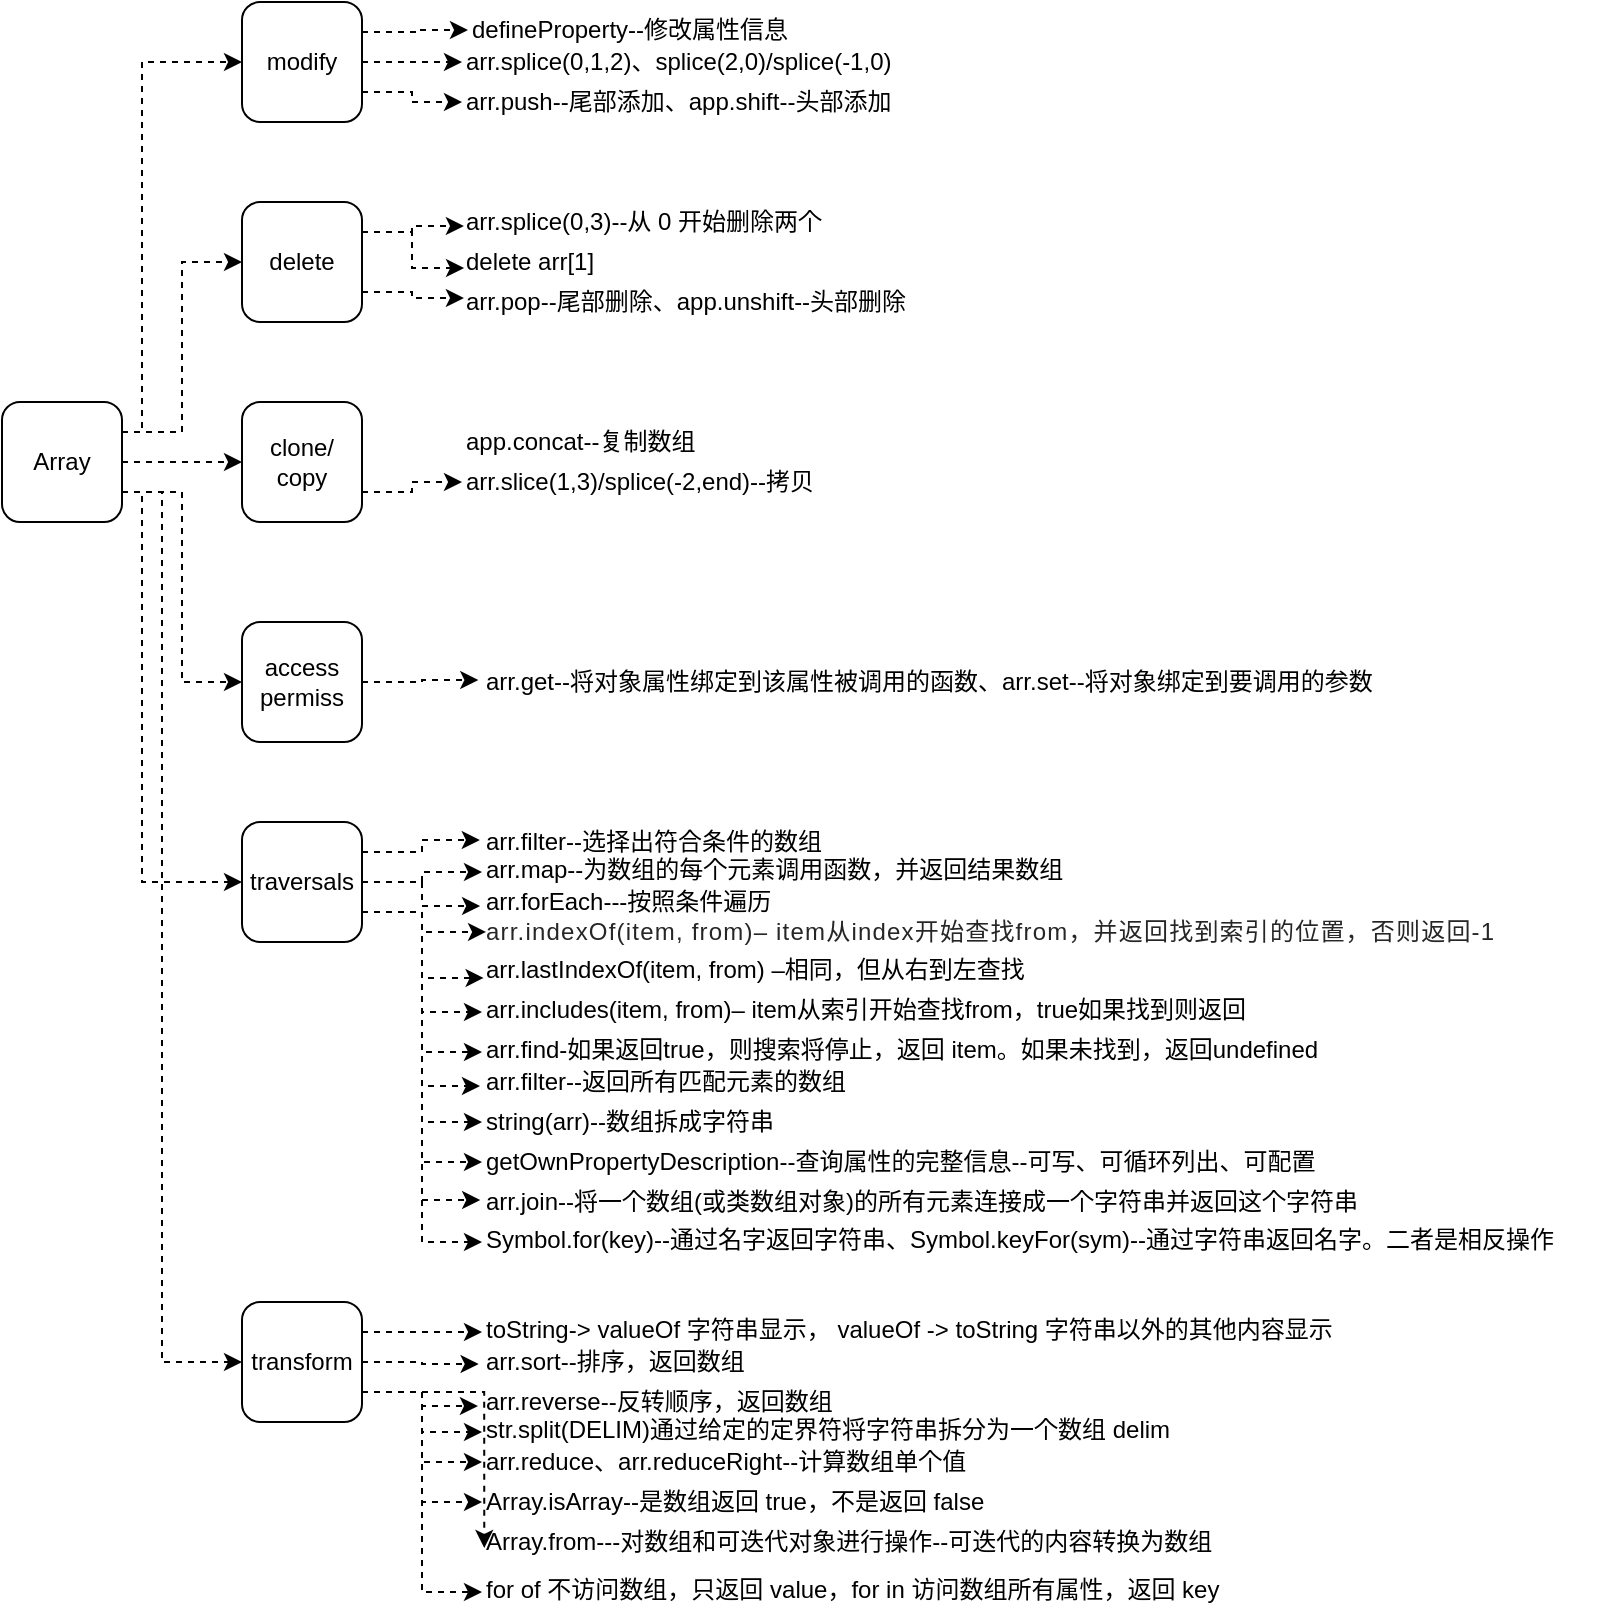 <mxfile version="12.1.9" type="github" pages="4">
  <diagram id="3zsWWzIFYtMCB39Upx3M" name="Array">
    <mxGraphModel dx="953" dy="524" grid="1" gridSize="10" guides="1" tooltips="1" connect="1" arrows="1" fold="1" page="1" pageScale="1" pageWidth="827" pageHeight="1169" math="0" shadow="0">
      <root>
        <mxCell id="0"/>
        <mxCell id="1" parent="0"/>
        <mxCell id="kyZIP-bJGwQKnWlVnqis-3" style="edgeStyle=orthogonalEdgeStyle;rounded=0;orthogonalLoop=1;jettySize=auto;html=1;exitX=1;exitY=0.25;exitDx=0;exitDy=0;entryX=0;entryY=0.5;entryDx=0;entryDy=0;dashed=1;" parent="1" source="hTQzxeohMcgxq5HyWSMG-1" target="hTQzxeohMcgxq5HyWSMG-2" edge="1">
          <mxGeometry relative="1" as="geometry">
            <Array as="points">
              <mxPoint x="150" y="235"/>
              <mxPoint x="150" y="50"/>
            </Array>
          </mxGeometry>
        </mxCell>
        <mxCell id="kyZIP-bJGwQKnWlVnqis-4" style="edgeStyle=orthogonalEdgeStyle;rounded=0;orthogonalLoop=1;jettySize=auto;html=1;exitX=1;exitY=0.25;exitDx=0;exitDy=0;entryX=0;entryY=0.5;entryDx=0;entryDy=0;dashed=1;" parent="1" source="hTQzxeohMcgxq5HyWSMG-1" target="hTQzxeohMcgxq5HyWSMG-4" edge="1">
          <mxGeometry relative="1" as="geometry"/>
        </mxCell>
        <mxCell id="kyZIP-bJGwQKnWlVnqis-5" style="edgeStyle=orthogonalEdgeStyle;rounded=0;orthogonalLoop=1;jettySize=auto;html=1;exitX=1;exitY=0.5;exitDx=0;exitDy=0;entryX=0;entryY=0.5;entryDx=0;entryDy=0;dashed=1;" parent="1" source="hTQzxeohMcgxq5HyWSMG-1" target="hTQzxeohMcgxq5HyWSMG-3" edge="1">
          <mxGeometry relative="1" as="geometry"/>
        </mxCell>
        <mxCell id="kyZIP-bJGwQKnWlVnqis-6" style="edgeStyle=orthogonalEdgeStyle;rounded=0;orthogonalLoop=1;jettySize=auto;html=1;exitX=1;exitY=0.75;exitDx=0;exitDy=0;entryX=0;entryY=0.5;entryDx=0;entryDy=0;dashed=1;" parent="1" source="hTQzxeohMcgxq5HyWSMG-1" target="kyZIP-bJGwQKnWlVnqis-1" edge="1">
          <mxGeometry relative="1" as="geometry"/>
        </mxCell>
        <mxCell id="IlRY-WLdl9bS0oWDxXhX-8" style="edgeStyle=orthogonalEdgeStyle;rounded=0;orthogonalLoop=1;jettySize=auto;html=1;exitX=1;exitY=0.75;exitDx=0;exitDy=0;entryX=0;entryY=0.5;entryDx=0;entryDy=0;dashed=1;" parent="1" source="hTQzxeohMcgxq5HyWSMG-1" target="IlRY-WLdl9bS0oWDxXhX-5" edge="1">
          <mxGeometry relative="1" as="geometry">
            <Array as="points">
              <mxPoint x="150" y="265"/>
              <mxPoint x="150" y="460"/>
            </Array>
          </mxGeometry>
        </mxCell>
        <mxCell id="Uk0Fr8hHIJnlOthwViEP-1" style="edgeStyle=orthogonalEdgeStyle;rounded=0;orthogonalLoop=1;jettySize=auto;html=1;exitX=1;exitY=0.75;exitDx=0;exitDy=0;entryX=0;entryY=0.5;entryDx=0;entryDy=0;dashed=1;" parent="1" source="hTQzxeohMcgxq5HyWSMG-1" target="IlRY-WLdl9bS0oWDxXhX-26" edge="1">
          <mxGeometry relative="1" as="geometry">
            <Array as="points">
              <mxPoint x="160" y="265"/>
              <mxPoint x="160" y="700"/>
            </Array>
          </mxGeometry>
        </mxCell>
        <mxCell id="hTQzxeohMcgxq5HyWSMG-1" value="Array" style="rounded=1;whiteSpace=wrap;html=1;" parent="1" vertex="1">
          <mxGeometry x="80" y="220" width="60" height="60" as="geometry"/>
        </mxCell>
        <mxCell id="IlRY-WLdl9bS0oWDxXhX-21" style="edgeStyle=orthogonalEdgeStyle;rounded=0;orthogonalLoop=1;jettySize=auto;html=1;exitX=1;exitY=0.5;exitDx=0;exitDy=0;dashed=1;" parent="1" source="hTQzxeohMcgxq5HyWSMG-2" target="IlRY-WLdl9bS0oWDxXhX-2" edge="1">
          <mxGeometry relative="1" as="geometry"/>
        </mxCell>
        <mxCell id="10_IyARQiNd5ybZHdDWF-4" style="edgeStyle=orthogonalEdgeStyle;rounded=0;orthogonalLoop=1;jettySize=auto;html=1;exitX=1;exitY=0.75;exitDx=0;exitDy=0;dashed=1;" parent="1" source="hTQzxeohMcgxq5HyWSMG-2" target="10_IyARQiNd5ybZHdDWF-2" edge="1">
          <mxGeometry relative="1" as="geometry"/>
        </mxCell>
        <mxCell id="F7oCmw32gP1puV4d2X4c-8" style="edgeStyle=orthogonalEdgeStyle;rounded=0;orthogonalLoop=1;jettySize=auto;html=1;exitX=1;exitY=0.25;exitDx=0;exitDy=0;dashed=1;" parent="1" source="hTQzxeohMcgxq5HyWSMG-2" target="F7oCmw32gP1puV4d2X4c-5" edge="1">
          <mxGeometry relative="1" as="geometry"/>
        </mxCell>
        <mxCell id="hTQzxeohMcgxq5HyWSMG-2" value="modify" style="rounded=1;whiteSpace=wrap;html=1;" parent="1" vertex="1">
          <mxGeometry x="200" y="20" width="60" height="60" as="geometry"/>
        </mxCell>
        <mxCell id="IlRY-WLdl9bS0oWDxXhX-16" style="edgeStyle=orthogonalEdgeStyle;rounded=0;orthogonalLoop=1;jettySize=auto;html=1;exitX=1;exitY=0.75;exitDx=0;exitDy=0;dashed=1;" parent="1" source="hTQzxeohMcgxq5HyWSMG-3" target="IlRY-WLdl9bS0oWDxXhX-4" edge="1">
          <mxGeometry relative="1" as="geometry"/>
        </mxCell>
        <mxCell id="hTQzxeohMcgxq5HyWSMG-3" value="clone/&lt;br&gt;copy" style="rounded=1;whiteSpace=wrap;html=1;" parent="1" vertex="1">
          <mxGeometry x="200" y="220" width="60" height="60" as="geometry"/>
        </mxCell>
        <mxCell id="IlRY-WLdl9bS0oWDxXhX-14" style="edgeStyle=orthogonalEdgeStyle;rounded=0;orthogonalLoop=1;jettySize=auto;html=1;exitX=1;exitY=0.25;exitDx=0;exitDy=0;entryX=0.005;entryY=0.6;entryDx=0;entryDy=0;entryPerimeter=0;dashed=1;" parent="1" source="hTQzxeohMcgxq5HyWSMG-4" target="IlRY-WLdl9bS0oWDxXhX-3" edge="1">
          <mxGeometry relative="1" as="geometry"/>
        </mxCell>
        <mxCell id="IlRY-WLdl9bS0oWDxXhX-15" style="edgeStyle=orthogonalEdgeStyle;rounded=0;orthogonalLoop=1;jettySize=auto;html=1;exitX=1;exitY=0.25;exitDx=0;exitDy=0;entryX=0.013;entryY=0.65;entryDx=0;entryDy=0;entryPerimeter=0;dashed=1;" parent="1" source="hTQzxeohMcgxq5HyWSMG-4" target="IlRY-WLdl9bS0oWDxXhX-1" edge="1">
          <mxGeometry relative="1" as="geometry"/>
        </mxCell>
        <mxCell id="10_IyARQiNd5ybZHdDWF-3" style="edgeStyle=orthogonalEdgeStyle;rounded=0;orthogonalLoop=1;jettySize=auto;html=1;exitX=1;exitY=0.75;exitDx=0;exitDy=0;entryX=0.004;entryY=0.4;entryDx=0;entryDy=0;entryPerimeter=0;dashed=1;" parent="1" source="hTQzxeohMcgxq5HyWSMG-4" target="10_IyARQiNd5ybZHdDWF-1" edge="1">
          <mxGeometry relative="1" as="geometry"/>
        </mxCell>
        <mxCell id="hTQzxeohMcgxq5HyWSMG-4" value="delete" style="rounded=1;whiteSpace=wrap;html=1;" parent="1" vertex="1">
          <mxGeometry x="200" y="120" width="60" height="60" as="geometry"/>
        </mxCell>
        <mxCell id="C75cSjhWRV783PfquYuw-14" style="edgeStyle=orthogonalEdgeStyle;rounded=0;orthogonalLoop=1;jettySize=auto;html=1;exitX=1;exitY=0.5;exitDx=0;exitDy=0;entryX=-0.004;entryY=0.45;entryDx=0;entryDy=0;entryPerimeter=0;dashed=1;" parent="1" source="kyZIP-bJGwQKnWlVnqis-1" target="C75cSjhWRV783PfquYuw-12" edge="1">
          <mxGeometry relative="1" as="geometry"/>
        </mxCell>
        <mxCell id="kyZIP-bJGwQKnWlVnqis-1" value="access&lt;br&gt;permiss" style="rounded=1;whiteSpace=wrap;html=1;" parent="1" vertex="1">
          <mxGeometry x="200" y="330" width="60" height="60" as="geometry"/>
        </mxCell>
        <mxCell id="IlRY-WLdl9bS0oWDxXhX-1" value="delete arr[1]" style="text;html=1;resizable=0;points=[];autosize=1;align=left;verticalAlign=top;spacingTop=-4;" parent="1" vertex="1">
          <mxGeometry x="310" y="140" width="80" height="20" as="geometry"/>
        </mxCell>
        <mxCell id="IlRY-WLdl9bS0oWDxXhX-2" value="arr.splice(0,1,2)、splice(2,0)/splice(-1,0)" style="text;html=1;resizable=0;points=[];autosize=1;align=left;verticalAlign=top;spacingTop=-4;" parent="1" vertex="1">
          <mxGeometry x="310" y="40" width="230" height="20" as="geometry"/>
        </mxCell>
        <mxCell id="IlRY-WLdl9bS0oWDxXhX-3" value="arr.splice(0,3)--从 0 开始删除两个" style="text;html=1;resizable=0;points=[];autosize=1;align=left;verticalAlign=top;spacingTop=-4;" parent="1" vertex="1">
          <mxGeometry x="310" y="120" width="190" height="20" as="geometry"/>
        </mxCell>
        <mxCell id="IlRY-WLdl9bS0oWDxXhX-4" value="arr.slice(1,3)/splice(-2,end)--拷贝" style="text;html=1;resizable=0;points=[];autosize=1;align=left;verticalAlign=top;spacingTop=-4;" parent="1" vertex="1">
          <mxGeometry x="310" y="250" width="190" height="20" as="geometry"/>
        </mxCell>
        <mxCell id="IlRY-WLdl9bS0oWDxXhX-17" style="edgeStyle=orthogonalEdgeStyle;rounded=0;orthogonalLoop=1;jettySize=auto;html=1;exitX=1;exitY=0.5;exitDx=0;exitDy=0;entryX=-0.006;entryY=0.6;entryDx=0;entryDy=0;entryPerimeter=0;dashed=1;" parent="1" source="IlRY-WLdl9bS0oWDxXhX-5" target="IlRY-WLdl9bS0oWDxXhX-9" edge="1">
          <mxGeometry relative="1" as="geometry"/>
        </mxCell>
        <mxCell id="IlRY-WLdl9bS0oWDxXhX-18" style="edgeStyle=orthogonalEdgeStyle;rounded=0;orthogonalLoop=1;jettySize=auto;html=1;exitX=1;exitY=0.75;exitDx=0;exitDy=0;entryX=0.007;entryY=-0.167;entryDx=0;entryDy=0;entryPerimeter=0;dashed=1;" parent="1" source="IlRY-WLdl9bS0oWDxXhX-5" target="IlRY-WLdl9bS0oWDxXhX-11" edge="1">
          <mxGeometry relative="1" as="geometry"/>
        </mxCell>
        <mxCell id="IlRY-WLdl9bS0oWDxXhX-19" style="edgeStyle=orthogonalEdgeStyle;rounded=0;orthogonalLoop=1;jettySize=auto;html=1;exitX=1;exitY=0.75;exitDx=0;exitDy=0;entryX=0.002;entryY=-0.067;entryDx=0;entryDy=0;entryPerimeter=0;dashed=1;" parent="1" source="IlRY-WLdl9bS0oWDxXhX-5" target="IlRY-WLdl9bS0oWDxXhX-12" edge="1">
          <mxGeometry relative="1" as="geometry"/>
        </mxCell>
        <mxCell id="IlRY-WLdl9bS0oWDxXhX-20" style="edgeStyle=orthogonalEdgeStyle;rounded=0;orthogonalLoop=1;jettySize=auto;html=1;exitX=1;exitY=0.75;exitDx=0;exitDy=0;entryX=0;entryY=0.5;entryDx=0;entryDy=0;dashed=1;" parent="1" source="IlRY-WLdl9bS0oWDxXhX-5" target="IlRY-WLdl9bS0oWDxXhX-12" edge="1">
          <mxGeometry relative="1" as="geometry"/>
        </mxCell>
        <mxCell id="IlRY-WLdl9bS0oWDxXhX-23" style="edgeStyle=orthogonalEdgeStyle;rounded=0;orthogonalLoop=1;jettySize=auto;html=1;exitX=1;exitY=0.75;exitDx=0;exitDy=0;entryX=0;entryY=0.5;entryDx=0;entryDy=0;dashed=1;" parent="1" source="IlRY-WLdl9bS0oWDxXhX-5" target="IlRY-WLdl9bS0oWDxXhX-22" edge="1">
          <mxGeometry relative="1" as="geometry"/>
        </mxCell>
        <mxCell id="IlRY-WLdl9bS0oWDxXhX-25" style="edgeStyle=orthogonalEdgeStyle;rounded=0;orthogonalLoop=1;jettySize=auto;html=1;exitX=1;exitY=0.75;exitDx=0;exitDy=0;entryX=-0.005;entryY=0.6;entryDx=0;entryDy=0;entryPerimeter=0;dashed=1;" parent="1" source="IlRY-WLdl9bS0oWDxXhX-5" target="IlRY-WLdl9bS0oWDxXhX-24" edge="1">
          <mxGeometry relative="1" as="geometry"/>
        </mxCell>
        <mxCell id="IlRY-WLdl9bS0oWDxXhX-28" style="edgeStyle=orthogonalEdgeStyle;rounded=0;orthogonalLoop=1;jettySize=auto;html=1;exitX=1;exitY=0.5;exitDx=0;exitDy=0;entryX=0;entryY=0.5;entryDx=0;entryDy=0;dashed=1;" parent="1" source="IlRY-WLdl9bS0oWDxXhX-5" target="IlRY-WLdl9bS0oWDxXhX-27" edge="1">
          <mxGeometry relative="1" as="geometry"/>
        </mxCell>
        <mxCell id="C75cSjhWRV783PfquYuw-9" style="edgeStyle=orthogonalEdgeStyle;rounded=0;orthogonalLoop=1;jettySize=auto;html=1;exitX=1;exitY=0.75;exitDx=0;exitDy=0;entryX=0;entryY=0.5;entryDx=0;entryDy=0;entryPerimeter=0;dashed=1;" parent="1" source="IlRY-WLdl9bS0oWDxXhX-5" target="C75cSjhWRV783PfquYuw-5" edge="1">
          <mxGeometry relative="1" as="geometry"/>
        </mxCell>
        <mxCell id="F7oCmw32gP1puV4d2X4c-3" style="edgeStyle=orthogonalEdgeStyle;rounded=0;orthogonalLoop=1;jettySize=auto;html=1;exitX=1;exitY=0.25;exitDx=0;exitDy=0;entryX=-0.006;entryY=0.45;entryDx=0;entryDy=0;entryPerimeter=0;dashed=1;" parent="1" source="IlRY-WLdl9bS0oWDxXhX-5" target="C75cSjhWRV783PfquYuw-11" edge="1">
          <mxGeometry relative="1" as="geometry"/>
        </mxCell>
        <mxCell id="qJgs1gcuT-OLatsE5UrT-3" style="edgeStyle=orthogonalEdgeStyle;rounded=0;orthogonalLoop=1;jettySize=auto;html=1;exitX=1;exitY=0.75;exitDx=0;exitDy=0;entryX=0;entryY=0.5;entryDx=0;entryDy=0;entryPerimeter=0;dashed=1;" parent="1" source="IlRY-WLdl9bS0oWDxXhX-5" target="F7oCmw32gP1puV4d2X4c-4" edge="1">
          <mxGeometry relative="1" as="geometry"/>
        </mxCell>
        <mxCell id="qJgs1gcuT-OLatsE5UrT-4" style="edgeStyle=orthogonalEdgeStyle;rounded=0;orthogonalLoop=1;jettySize=auto;html=1;exitX=1;exitY=0.75;exitDx=0;exitDy=0;entryX=-0.002;entryY=0.45;entryDx=0;entryDy=0;entryPerimeter=0;dashed=1;" parent="1" source="IlRY-WLdl9bS0oWDxXhX-5" target="qJgs1gcuT-OLatsE5UrT-2" edge="1">
          <mxGeometry relative="1" as="geometry"/>
        </mxCell>
        <mxCell id="gOyYfihW0mNB6Bdz0KjD-2" style="edgeStyle=orthogonalEdgeStyle;rounded=0;orthogonalLoop=1;jettySize=auto;html=1;exitX=1;exitY=0.75;exitDx=0;exitDy=0;entryX=0;entryY=0.5;entryDx=0;entryDy=0;dashed=1;" edge="1" parent="1" source="IlRY-WLdl9bS0oWDxXhX-5" target="gOyYfihW0mNB6Bdz0KjD-1">
          <mxGeometry relative="1" as="geometry"/>
        </mxCell>
        <mxCell id="IlRY-WLdl9bS0oWDxXhX-5" value="traversals" style="rounded=1;whiteSpace=wrap;html=1;" parent="1" vertex="1">
          <mxGeometry x="200" y="430" width="60" height="60" as="geometry"/>
        </mxCell>
        <mxCell id="IlRY-WLdl9bS0oWDxXhX-9" value="arr.forEach---按照条件遍历" style="text;html=1;resizable=0;points=[];autosize=1;align=left;verticalAlign=top;spacingTop=-4;" parent="1" vertex="1">
          <mxGeometry x="320" y="460" width="160" height="20" as="geometry"/>
        </mxCell>
        <mxCell id="IlRY-WLdl9bS0oWDxXhX-10" value="&lt;span style=&quot;color: rgb(38 , 38 , 38) ; line-height: 24px ; letter-spacing: 0.05em ; outline-style: none ; overflow-wrap: break-word&quot;&gt;&lt;font style=&quot;font-size: 12px&quot;&gt;arr.indexOf(item, from)–&amp;nbsp;item从index开始查找from，并返回找到索引的位置，否则返回-1&lt;/font&gt;&lt;/span&gt;" style="text;html=1;resizable=0;points=[];autosize=1;align=left;verticalAlign=top;spacingTop=-4;" parent="1" vertex="1">
          <mxGeometry x="320" y="470" width="520" height="30" as="geometry"/>
        </mxCell>
        <mxCell id="IlRY-WLdl9bS0oWDxXhX-11" value="arr.lastIndexOf(item, from) –相同，但从右到左查找" style="text;html=1;" parent="1" vertex="1">
          <mxGeometry x="320" y="490" width="290" height="30" as="geometry"/>
        </mxCell>
        <mxCell id="IlRY-WLdl9bS0oWDxXhX-12" value="arr.includes(item, from)– item从索引开始查找from，true如果找到则返回" style="text;html=1;" parent="1" vertex="1">
          <mxGeometry x="320" y="510" width="410" height="30" as="geometry"/>
        </mxCell>
        <mxCell id="IlRY-WLdl9bS0oWDxXhX-22" value="arr.find-如果返回true，则搜索将停止，返回 item。如果未找到，返回undefined" style="text;html=1;" parent="1" vertex="1">
          <mxGeometry x="320" y="530" width="410" height="30" as="geometry"/>
        </mxCell>
        <mxCell id="IlRY-WLdl9bS0oWDxXhX-24" value="arr.filter--返回所有匹配元素的数组" style="text;html=1;resizable=0;points=[];autosize=1;align=left;verticalAlign=top;spacingTop=-4;" parent="1" vertex="1">
          <mxGeometry x="320" y="550" width="200" height="20" as="geometry"/>
        </mxCell>
        <mxCell id="IlRY-WLdl9bS0oWDxXhX-30" style="edgeStyle=orthogonalEdgeStyle;rounded=0;orthogonalLoop=1;jettySize=auto;html=1;exitX=1;exitY=0.5;exitDx=0;exitDy=0;entryX=-0.012;entryY=0.55;entryDx=0;entryDy=0;entryPerimeter=0;dashed=1;" parent="1" source="IlRY-WLdl9bS0oWDxXhX-26" target="IlRY-WLdl9bS0oWDxXhX-29" edge="1">
          <mxGeometry relative="1" as="geometry"/>
        </mxCell>
        <mxCell id="IlRY-WLdl9bS0oWDxXhX-34" style="edgeStyle=orthogonalEdgeStyle;rounded=0;orthogonalLoop=1;jettySize=auto;html=1;exitX=1;exitY=0.75;exitDx=0;exitDy=0;entryX=-0.007;entryY=0.067;entryDx=0;entryDy=0;entryPerimeter=0;dashed=1;" parent="1" source="IlRY-WLdl9bS0oWDxXhX-26" target="IlRY-WLdl9bS0oWDxXhX-33" edge="1">
          <mxGeometry relative="1" as="geometry"/>
        </mxCell>
        <mxCell id="IlRY-WLdl9bS0oWDxXhX-35" style="edgeStyle=orthogonalEdgeStyle;rounded=0;orthogonalLoop=1;jettySize=auto;html=1;exitX=1;exitY=0.75;exitDx=0;exitDy=0;entryX=0;entryY=0.5;entryDx=0;entryDy=0;dashed=1;" parent="1" source="IlRY-WLdl9bS0oWDxXhX-26" target="IlRY-WLdl9bS0oWDxXhX-33" edge="1">
          <mxGeometry relative="1" as="geometry"/>
        </mxCell>
        <mxCell id="IlRY-WLdl9bS0oWDxXhX-37" style="edgeStyle=orthogonalEdgeStyle;rounded=0;orthogonalLoop=1;jettySize=auto;html=1;exitX=1;exitY=0.75;exitDx=0;exitDy=0;entryX=0;entryY=0.5;entryDx=0;entryDy=0;entryPerimeter=0;dashed=1;" parent="1" source="IlRY-WLdl9bS0oWDxXhX-26" target="IlRY-WLdl9bS0oWDxXhX-36" edge="1">
          <mxGeometry relative="1" as="geometry"/>
        </mxCell>
        <mxCell id="IlRY-WLdl9bS0oWDxXhX-39" style="edgeStyle=orthogonalEdgeStyle;rounded=0;orthogonalLoop=1;jettySize=auto;html=1;exitX=1;exitY=0.75;exitDx=0;exitDy=0;entryX=0;entryY=0.5;entryDx=0;entryDy=0;entryPerimeter=0;dashed=1;" parent="1" source="IlRY-WLdl9bS0oWDxXhX-26" target="IlRY-WLdl9bS0oWDxXhX-38" edge="1">
          <mxGeometry relative="1" as="geometry"/>
        </mxCell>
        <mxCell id="C75cSjhWRV783PfquYuw-2" style="edgeStyle=orthogonalEdgeStyle;rounded=0;orthogonalLoop=1;jettySize=auto;html=1;exitX=1;exitY=0.75;exitDx=0;exitDy=0;entryX=0.003;entryY=0.65;entryDx=0;entryDy=0;entryPerimeter=0;dashed=1;" parent="1" source="IlRY-WLdl9bS0oWDxXhX-26" target="10_IyARQiNd5ybZHdDWF-5" edge="1">
          <mxGeometry relative="1" as="geometry"/>
        </mxCell>
        <mxCell id="C75cSjhWRV783PfquYuw-3" style="edgeStyle=orthogonalEdgeStyle;rounded=0;orthogonalLoop=1;jettySize=auto;html=1;exitX=1;exitY=0.75;exitDx=0;exitDy=0;entryX=0;entryY=0.5;entryDx=0;entryDy=0;dashed=1;" parent="1" source="IlRY-WLdl9bS0oWDxXhX-26" target="C75cSjhWRV783PfquYuw-1" edge="1">
          <mxGeometry relative="1" as="geometry"/>
        </mxCell>
        <mxCell id="F7oCmw32gP1puV4d2X4c-2" style="edgeStyle=orthogonalEdgeStyle;rounded=0;orthogonalLoop=1;jettySize=auto;html=1;exitX=1;exitY=0.25;exitDx=0;exitDy=0;entryX=0;entryY=0.5;entryDx=0;entryDy=0;dashed=1;" parent="1" source="IlRY-WLdl9bS0oWDxXhX-26" edge="1">
          <mxGeometry relative="1" as="geometry">
            <mxPoint x="320" y="685" as="targetPoint"/>
          </mxGeometry>
        </mxCell>
        <mxCell id="IlRY-WLdl9bS0oWDxXhX-26" value="transform" style="rounded=1;whiteSpace=wrap;html=1;" parent="1" vertex="1">
          <mxGeometry x="200" y="670" width="60" height="60" as="geometry"/>
        </mxCell>
        <mxCell id="IlRY-WLdl9bS0oWDxXhX-27" value="arr.map--为数组的每个元素调用函数，并返回结果数组" style="text;html=1;" parent="1" vertex="1">
          <mxGeometry x="320" y="440" width="270" height="30" as="geometry"/>
        </mxCell>
        <mxCell id="IlRY-WLdl9bS0oWDxXhX-29" value="arr.sort--排序，返回数组" style="text;html=1;resizable=0;points=[];autosize=1;align=left;verticalAlign=top;spacingTop=-4;" parent="1" vertex="1">
          <mxGeometry x="320" y="690" width="140" height="20" as="geometry"/>
        </mxCell>
        <mxCell id="IlRY-WLdl9bS0oWDxXhX-31" value="arr.reverse--反转顺序，返回数组" style="text;html=1;resizable=0;points=[];autosize=1;align=left;verticalAlign=top;spacingTop=-4;" parent="1" vertex="1">
          <mxGeometry x="320" y="710" width="190" height="20" as="geometry"/>
        </mxCell>
        <mxCell id="IlRY-WLdl9bS0oWDxXhX-33" value="str.split(DELIM)通过给定的定界符将字符串拆分为一个数组 delim" style="text;html=1;" parent="1" vertex="1">
          <mxGeometry x="320" y="720" width="290" height="30" as="geometry"/>
        </mxCell>
        <mxCell id="IlRY-WLdl9bS0oWDxXhX-36" value="arr.reduce、arr.reduceRight--计算数组单个值" style="text;html=1;resizable=0;points=[];autosize=1;align=left;verticalAlign=top;spacingTop=-4;" parent="1" vertex="1">
          <mxGeometry x="320" y="740" width="260" height="20" as="geometry"/>
        </mxCell>
        <mxCell id="IlRY-WLdl9bS0oWDxXhX-38" value="Array.isArray--是数组返回 true，不是返回 false" style="text;html=1;resizable=0;points=[];autosize=1;align=left;verticalAlign=top;spacingTop=-4;" parent="1" vertex="1">
          <mxGeometry x="320" y="760" width="260" height="20" as="geometry"/>
        </mxCell>
        <mxCell id="10_IyARQiNd5ybZHdDWF-1" value="arr.pop--尾部删除、app.unshift--头部删除" style="text;html=1;resizable=0;points=[];autosize=1;align=left;verticalAlign=top;spacingTop=-4;" parent="1" vertex="1">
          <mxGeometry x="310" y="160" width="240" height="20" as="geometry"/>
        </mxCell>
        <mxCell id="10_IyARQiNd5ybZHdDWF-2" value="arr.push--尾部添加、app.shift--头部添加" style="text;html=1;resizable=0;points=[];autosize=1;align=left;verticalAlign=top;spacingTop=-4;" parent="1" vertex="1">
          <mxGeometry x="310" y="60" width="230" height="20" as="geometry"/>
        </mxCell>
        <mxCell id="10_IyARQiNd5ybZHdDWF-5" value="Array.from---对数组和可迭代对象进行操作--可迭代的内容转换为数组" style="text;html=1;resizable=0;points=[];autosize=1;align=left;verticalAlign=top;spacingTop=-4;" parent="1" vertex="1">
          <mxGeometry x="320" y="780" width="380" height="20" as="geometry"/>
        </mxCell>
        <mxCell id="C75cSjhWRV783PfquYuw-1" value="for of 不访问数组，只返回 value，for in 访问数组所有属性，返回 key" style="text;html=1;" parent="1" vertex="1">
          <mxGeometry x="320" y="800" width="390" height="30" as="geometry"/>
        </mxCell>
        <mxCell id="C75cSjhWRV783PfquYuw-5" value="string(arr)--数组拆成字符串" style="text;html=1;resizable=0;points=[];autosize=1;align=left;verticalAlign=top;spacingTop=-4;" parent="1" vertex="1">
          <mxGeometry x="320" y="570" width="160" height="20" as="geometry"/>
        </mxCell>
        <mxCell id="C75cSjhWRV783PfquYuw-10" value="app.concat--复制数组" style="text;html=1;resizable=0;points=[];autosize=1;align=left;verticalAlign=top;spacingTop=-4;" parent="1" vertex="1">
          <mxGeometry x="310" y="230" width="130" height="20" as="geometry"/>
        </mxCell>
        <mxCell id="C75cSjhWRV783PfquYuw-11" value="arr.filter--选择出符合条件的数组" style="text;html=1;resizable=0;points=[];autosize=1;align=left;verticalAlign=top;spacingTop=-4;" parent="1" vertex="1">
          <mxGeometry x="320" y="430" width="180" height="20" as="geometry"/>
        </mxCell>
        <mxCell id="C75cSjhWRV783PfquYuw-12" value="arr.get--将对象属性绑定到该属性被调用的函数、arr.set--将对象绑定到要调用的参数" style="text;html=1;resizable=0;points=[];autosize=1;align=left;verticalAlign=top;spacingTop=-4;" parent="1" vertex="1">
          <mxGeometry x="320" y="350" width="460" height="20" as="geometry"/>
        </mxCell>
        <mxCell id="F7oCmw32gP1puV4d2X4c-1" value="toString-&gt; valueOf 字符串显示， valueOf -&gt; toString 字符串以外的其他内容显示" style="text;html=1;" parent="1" vertex="1">
          <mxGeometry x="320" y="670" width="450" height="30" as="geometry"/>
        </mxCell>
        <mxCell id="F7oCmw32gP1puV4d2X4c-4" value="getOwnPropertyDescription--查询属性的完整信息--可写、可循环列出、可配置" style="text;html=1;resizable=0;points=[];autosize=1;align=left;verticalAlign=top;spacingTop=-4;" parent="1" vertex="1">
          <mxGeometry x="320" y="590" width="430" height="20" as="geometry"/>
        </mxCell>
        <mxCell id="F7oCmw32gP1puV4d2X4c-5" value="defineProperty--修改属性信息" style="text;html=1;resizable=0;points=[];autosize=1;align=left;verticalAlign=top;spacingTop=-4;" parent="1" vertex="1">
          <mxGeometry x="313" y="24" width="170" height="20" as="geometry"/>
        </mxCell>
        <mxCell id="qJgs1gcuT-OLatsE5UrT-2" value="arr.join--将一个数组(或类数组对象)的所有元素连接成一个字符串并返回这个字符串" style="text;html=1;resizable=0;points=[];autosize=1;align=left;verticalAlign=top;spacingTop=-4;" parent="1" vertex="1">
          <mxGeometry x="320" y="610" width="450" height="20" as="geometry"/>
        </mxCell>
        <mxCell id="gOyYfihW0mNB6Bdz0KjD-1" value="Symbol.for(key)--通过名字返回字符串、Symbol.keyFor(sym)--通过字符串返回名字。二者是相反操作" style="text;html=1;" vertex="1" parent="1">
          <mxGeometry x="320" y="625" width="560" height="30" as="geometry"/>
        </mxCell>
      </root>
    </mxGraphModel>
  </diagram>
  <diagram id="WjU1k2lRsM1wFutmD0wl" name="Object">
    <mxGraphModel dx="946" dy="475" grid="1" gridSize="10" guides="1" tooltips="1" connect="1" arrows="1" fold="1" page="1" pageScale="1" pageWidth="827" pageHeight="1169" math="0" shadow="0">
      <root>
        <mxCell id="52uRmhoQFjtCpDWTwTk8-0"/>
        <mxCell id="52uRmhoQFjtCpDWTwTk8-1" parent="52uRmhoQFjtCpDWTwTk8-0"/>
        <mxCell id="jFYHPTtX90RcrPpbZv2E-9" style="edgeStyle=orthogonalEdgeStyle;rounded=0;orthogonalLoop=1;jettySize=auto;html=1;exitX=1;exitY=0.25;exitDx=0;exitDy=0;entryX=0;entryY=0.5;entryDx=0;entryDy=0;dashed=1;" parent="52uRmhoQFjtCpDWTwTk8-1" source="jFYHPTtX90RcrPpbZv2E-13" target="jFYHPTtX90RcrPpbZv2E-14" edge="1">
          <mxGeometry relative="1" as="geometry">
            <Array as="points">
              <mxPoint x="160" y="245"/>
              <mxPoint x="160" y="60"/>
            </Array>
          </mxGeometry>
        </mxCell>
        <mxCell id="jFYHPTtX90RcrPpbZv2E-10" style="edgeStyle=orthogonalEdgeStyle;rounded=0;orthogonalLoop=1;jettySize=auto;html=1;exitX=1;exitY=0.25;exitDx=0;exitDy=0;entryX=0;entryY=0.5;entryDx=0;entryDy=0;dashed=1;" parent="52uRmhoQFjtCpDWTwTk8-1" source="jFYHPTtX90RcrPpbZv2E-13" target="jFYHPTtX90RcrPpbZv2E-16" edge="1">
          <mxGeometry relative="1" as="geometry"/>
        </mxCell>
        <mxCell id="jFYHPTtX90RcrPpbZv2E-11" style="edgeStyle=orthogonalEdgeStyle;rounded=0;orthogonalLoop=1;jettySize=auto;html=1;exitX=1;exitY=0.5;exitDx=0;exitDy=0;entryX=0;entryY=0.5;entryDx=0;entryDy=0;dashed=1;" parent="52uRmhoQFjtCpDWTwTk8-1" source="jFYHPTtX90RcrPpbZv2E-13" target="jFYHPTtX90RcrPpbZv2E-15" edge="1">
          <mxGeometry relative="1" as="geometry"/>
        </mxCell>
        <mxCell id="jFYHPTtX90RcrPpbZv2E-12" style="edgeStyle=orthogonalEdgeStyle;rounded=0;orthogonalLoop=1;jettySize=auto;html=1;exitX=1;exitY=0.75;exitDx=0;exitDy=0;entryX=0;entryY=0.5;entryDx=0;entryDy=0;dashed=1;" parent="52uRmhoQFjtCpDWTwTk8-1" source="jFYHPTtX90RcrPpbZv2E-13" target="jFYHPTtX90RcrPpbZv2E-17" edge="1">
          <mxGeometry relative="1" as="geometry"/>
        </mxCell>
        <mxCell id="XM92jo9vQRvwv2dolbIj-2" style="edgeStyle=orthogonalEdgeStyle;rounded=0;orthogonalLoop=1;jettySize=auto;html=1;exitX=1;exitY=0.75;exitDx=0;exitDy=0;entryX=0;entryY=0.5;entryDx=0;entryDy=0;dashed=1;" parent="52uRmhoQFjtCpDWTwTk8-1" source="jFYHPTtX90RcrPpbZv2E-13" target="XM92jo9vQRvwv2dolbIj-0" edge="1">
          <mxGeometry relative="1" as="geometry">
            <Array as="points">
              <mxPoint x="190" y="275"/>
              <mxPoint x="190" y="480"/>
            </Array>
          </mxGeometry>
        </mxCell>
        <mxCell id="XM92jo9vQRvwv2dolbIj-3" style="edgeStyle=orthogonalEdgeStyle;rounded=0;orthogonalLoop=1;jettySize=auto;html=1;exitX=1;exitY=0.75;exitDx=0;exitDy=0;entryX=0;entryY=0.5;entryDx=0;entryDy=0;dashed=1;" parent="52uRmhoQFjtCpDWTwTk8-1" source="jFYHPTtX90RcrPpbZv2E-13" target="XM92jo9vQRvwv2dolbIj-1" edge="1">
          <mxGeometry relative="1" as="geometry">
            <Array as="points">
              <mxPoint x="170" y="275"/>
              <mxPoint x="170" y="614"/>
            </Array>
          </mxGeometry>
        </mxCell>
        <mxCell id="jFYHPTtX90RcrPpbZv2E-13" value="Object" style="rounded=1;whiteSpace=wrap;html=1;" parent="52uRmhoQFjtCpDWTwTk8-1" vertex="1">
          <mxGeometry x="90" y="230" width="60" height="60" as="geometry"/>
        </mxCell>
        <mxCell id="jFYHPTtX90RcrPpbZv2E-14" value="modify" style="rounded=1;whiteSpace=wrap;html=1;" parent="52uRmhoQFjtCpDWTwTk8-1" vertex="1">
          <mxGeometry x="210" y="30" width="60" height="60" as="geometry"/>
        </mxCell>
        <mxCell id="tKU63mxzhyTK4PWKBqR8-4" style="edgeStyle=orthogonalEdgeStyle;rounded=0;orthogonalLoop=1;jettySize=auto;html=1;exitX=1;exitY=0.5;exitDx=0;exitDy=0;dashed=1;" parent="52uRmhoQFjtCpDWTwTk8-1" source="jFYHPTtX90RcrPpbZv2E-15" target="H6WkqI66EHowxm0sLhoh-0" edge="1">
          <mxGeometry relative="1" as="geometry"/>
        </mxCell>
        <mxCell id="jFYHPTtX90RcrPpbZv2E-15" value="clone/&lt;br&gt;copy" style="rounded=1;whiteSpace=wrap;html=1;" parent="52uRmhoQFjtCpDWTwTk8-1" vertex="1">
          <mxGeometry x="210" y="230" width="60" height="60" as="geometry"/>
        </mxCell>
        <mxCell id="jFYHPTtX90RcrPpbZv2E-16" value="delete" style="rounded=1;whiteSpace=wrap;html=1;" parent="52uRmhoQFjtCpDWTwTk8-1" vertex="1">
          <mxGeometry x="210" y="130" width="60" height="60" as="geometry"/>
        </mxCell>
        <mxCell id="g4EE4_HVE2trmpGd-t0b-8" style="edgeStyle=orthogonalEdgeStyle;rounded=0;orthogonalLoop=1;jettySize=auto;html=1;exitX=1;exitY=0.5;exitDx=0;exitDy=0;entryX=0;entryY=0.5;entryDx=0;entryDy=0;entryPerimeter=0;dashed=1;" edge="1" parent="52uRmhoQFjtCpDWTwTk8-1" source="jFYHPTtX90RcrPpbZv2E-17" target="g4EE4_HVE2trmpGd-t0b-7">
          <mxGeometry relative="1" as="geometry"/>
        </mxCell>
        <mxCell id="jFYHPTtX90RcrPpbZv2E-17" value="access&lt;br&gt;permiss" style="rounded=1;whiteSpace=wrap;html=1;" parent="52uRmhoQFjtCpDWTwTk8-1" vertex="1">
          <mxGeometry x="210" y="340" width="60" height="60" as="geometry"/>
        </mxCell>
        <mxCell id="H6WkqI66EHowxm0sLhoh-0" value="Object.assign--简单的克隆" style="text;html=1;resizable=0;points=[];autosize=1;align=left;verticalAlign=top;spacingTop=-4;" parent="52uRmhoQFjtCpDWTwTk8-1" vertex="1">
          <mxGeometry x="335" y="250" width="160" height="20" as="geometry"/>
        </mxCell>
        <mxCell id="opwUGlIA884b8vls4GQr-2" style="edgeStyle=orthogonalEdgeStyle;rounded=0;orthogonalLoop=1;jettySize=auto;html=1;exitX=1;exitY=0.5;exitDx=0;exitDy=0;entryX=0;entryY=0.5;entryDx=0;entryDy=0;dashed=1;" parent="52uRmhoQFjtCpDWTwTk8-1" source="XM92jo9vQRvwv2dolbIj-0" target="opwUGlIA884b8vls4GQr-0" edge="1">
          <mxGeometry relative="1" as="geometry"/>
        </mxCell>
        <mxCell id="opwUGlIA884b8vls4GQr-4" style="edgeStyle=orthogonalEdgeStyle;rounded=0;orthogonalLoop=1;jettySize=auto;html=1;exitX=1;exitY=0.5;exitDx=0;exitDy=0;entryX=0;entryY=0.5;entryDx=0;entryDy=0;dashed=1;" parent="52uRmhoQFjtCpDWTwTk8-1" source="XM92jo9vQRvwv2dolbIj-0" target="opwUGlIA884b8vls4GQr-1" edge="1">
          <mxGeometry relative="1" as="geometry"/>
        </mxCell>
        <mxCell id="g4EE4_HVE2trmpGd-t0b-2" style="edgeStyle=orthogonalEdgeStyle;rounded=0;orthogonalLoop=1;jettySize=auto;html=1;exitX=1;exitY=0.25;exitDx=0;exitDy=0;dashed=1;" edge="1" parent="52uRmhoQFjtCpDWTwTk8-1" source="XM92jo9vQRvwv2dolbIj-0" target="g4EE4_HVE2trmpGd-t0b-1">
          <mxGeometry relative="1" as="geometry"/>
        </mxCell>
        <mxCell id="g4EE4_HVE2trmpGd-t0b-5" style="edgeStyle=orthogonalEdgeStyle;rounded=0;orthogonalLoop=1;jettySize=auto;html=1;exitX=1;exitY=0.5;exitDx=0;exitDy=0;entryX=0;entryY=0.375;entryDx=0;entryDy=0;entryPerimeter=0;dashed=1;" edge="1" parent="52uRmhoQFjtCpDWTwTk8-1" source="XM92jo9vQRvwv2dolbIj-0" target="g4EE4_HVE2trmpGd-t0b-4">
          <mxGeometry relative="1" as="geometry"/>
        </mxCell>
        <mxCell id="g4EE4_HVE2trmpGd-t0b-6" style="edgeStyle=orthogonalEdgeStyle;rounded=0;orthogonalLoop=1;jettySize=auto;html=1;exitX=1;exitY=0.25;exitDx=0;exitDy=0;entryX=0;entryY=0.5;entryDx=0;entryDy=0;entryPerimeter=0;dashed=1;" edge="1" parent="52uRmhoQFjtCpDWTwTk8-1" source="XM92jo9vQRvwv2dolbIj-0" target="g4EE4_HVE2trmpGd-t0b-3">
          <mxGeometry relative="1" as="geometry"/>
        </mxCell>
        <mxCell id="XM92jo9vQRvwv2dolbIj-0" value="traversals" style="rounded=1;whiteSpace=wrap;html=1;" parent="52uRmhoQFjtCpDWTwTk8-1" vertex="1">
          <mxGeometry x="210" y="450" width="60" height="60" as="geometry"/>
        </mxCell>
        <mxCell id="tKU63mxzhyTK4PWKBqR8-3" style="edgeStyle=orthogonalEdgeStyle;rounded=0;orthogonalLoop=1;jettySize=auto;html=1;exitX=1;exitY=0.5;exitDx=0;exitDy=0;entryX=-0.007;entryY=0.5;entryDx=0;entryDy=0;entryPerimeter=0;dashed=1;" parent="52uRmhoQFjtCpDWTwTk8-1" source="XM92jo9vQRvwv2dolbIj-1" target="tKU63mxzhyTK4PWKBqR8-0" edge="1">
          <mxGeometry relative="1" as="geometry"/>
        </mxCell>
        <mxCell id="bgx9efy61ssV66Z0BemA-4" style="edgeStyle=orthogonalEdgeStyle;rounded=0;orthogonalLoop=1;jettySize=auto;html=1;exitX=1;exitY=0.5;exitDx=0;exitDy=0;entryX=0;entryY=0.333;entryDx=0;entryDy=0;entryPerimeter=0;dashed=1;" parent="52uRmhoQFjtCpDWTwTk8-1" source="XM92jo9vQRvwv2dolbIj-1" target="bgx9efy61ssV66Z0BemA-1" edge="1">
          <mxGeometry relative="1" as="geometry"/>
        </mxCell>
        <mxCell id="bgx9efy61ssV66Z0BemA-7" style="edgeStyle=orthogonalEdgeStyle;rounded=0;orthogonalLoop=1;jettySize=auto;html=1;exitX=1;exitY=0.75;exitDx=0;exitDy=0;entryX=0;entryY=0.2;entryDx=0;entryDy=0;entryPerimeter=0;dashed=1;" parent="52uRmhoQFjtCpDWTwTk8-1" source="XM92jo9vQRvwv2dolbIj-1" target="bgx9efy61ssV66Z0BemA-3" edge="1">
          <mxGeometry relative="1" as="geometry"/>
        </mxCell>
        <mxCell id="bgx9efy61ssV66Z0BemA-13" style="edgeStyle=orthogonalEdgeStyle;rounded=0;orthogonalLoop=1;jettySize=auto;html=1;exitX=1;exitY=0.75;exitDx=0;exitDy=0;entryX=0;entryY=0.45;entryDx=0;entryDy=0;entryPerimeter=0;dashed=1;" parent="52uRmhoQFjtCpDWTwTk8-1" source="XM92jo9vQRvwv2dolbIj-1" target="bgx9efy61ssV66Z0BemA-12" edge="1">
          <mxGeometry relative="1" as="geometry"/>
        </mxCell>
        <mxCell id="bgx9efy61ssV66Z0BemA-14" style="edgeStyle=orthogonalEdgeStyle;rounded=0;orthogonalLoop=1;jettySize=auto;html=1;exitX=1;exitY=0.75;exitDx=0;exitDy=0;entryX=0.002;entryY=0.467;entryDx=0;entryDy=0;entryPerimeter=0;dashed=1;" parent="52uRmhoQFjtCpDWTwTk8-1" source="XM92jo9vQRvwv2dolbIj-1" target="bgx9efy61ssV66Z0BemA-9" edge="1">
          <mxGeometry relative="1" as="geometry"/>
        </mxCell>
        <mxCell id="XM92jo9vQRvwv2dolbIj-1" value="ttransform" style="rounded=1;whiteSpace=wrap;html=1;" parent="52uRmhoQFjtCpDWTwTk8-1" vertex="1">
          <mxGeometry x="210" y="584" width="60" height="60" as="geometry"/>
        </mxCell>
        <mxCell id="opwUGlIA884b8vls4GQr-0" value="Object.entries(obj) 用于返回 [key: value] 形式的成对的数组" style="text;html=1;" parent="52uRmhoQFjtCpDWTwTk8-1" vertex="1">
          <mxGeometry x="340" y="507.5" width="340" height="30" as="geometry"/>
        </mxCell>
        <mxCell id="opwUGlIA884b8vls4GQr-1" value="Object.fromEntries(array) 将结果中的数组转换成对象" style="text;html=1;" parent="52uRmhoQFjtCpDWTwTk8-1" vertex="1">
          <mxGeometry x="340" y="522.5" width="310" height="30" as="geometry"/>
        </mxCell>
        <mxCell id="tKU63mxzhyTK4PWKBqR8-0" value="Object.has--有此对象返回 true，否则返回 undefined" style="text;html=1;resizable=0;points=[];autosize=1;align=left;verticalAlign=top;spacingTop=-4;" parent="52uRmhoQFjtCpDWTwTk8-1" vertex="1">
          <mxGeometry x="337" y="584" width="290" height="20" as="geometry"/>
        </mxCell>
        <mxCell id="bgx9efy61ssV66Z0BemA-1" value="Object.hasOwnProperty--返回一个布尔值，该布尔值指示对象是否具有指定的属性&lt;br&gt;作为其自身的属性(而不是继承它)&lt;br&gt;Object.getOwnPropertySymbols(obj)--返回所有自己的符号键的数组&lt;br&gt;Object.getOwnPropertyNames(obj)--返回所有自己的字符串键的数组" style="text;html=1;resizable=0;points=[];autosize=1;align=left;verticalAlign=top;spacingTop=-4;" parent="52uRmhoQFjtCpDWTwTk8-1" vertex="1">
          <mxGeometry x="337" y="604" width="450" height="60" as="geometry"/>
        </mxCell>
        <mxCell id="bgx9efy61ssV66Z0BemA-3" value="Object.create(proto[,descriptions])--创建一个空对象&lt;br&gt;具有给定的 protoas[[Prototype]]和可选属性描述符&lt;br&gt;Object.getPrototypeOf(OBJ)--返回[[Prototype]]的 obj&lt;br&gt;Object.setPrototypeOf(obj, proto)--将 [[Prototype]] 的 obj 设置为 proto" style="text;html=1;resizable=0;points=[];autosize=1;align=left;verticalAlign=top;spacingTop=-4;" parent="52uRmhoQFjtCpDWTwTk8-1" vertex="1">
          <mxGeometry x="340" y="709" width="380" height="60" as="geometry"/>
        </mxCell>
        <mxCell id="bgx9efy61ssV66Z0BemA-9" value="Object.keys(obj)/Object.values(obj)/Object.entries(obj)--返回可枚举的自身字符串属性名称/&lt;br&gt;值/键值对的数组&lt;br&gt;" style="text;html=1;resizable=0;points=[];autosize=1;align=left;verticalAlign=top;spacingTop=-4;" parent="52uRmhoQFjtCpDWTwTk8-1" vertex="1">
          <mxGeometry x="340" y="679" width="490" height="30" as="geometry"/>
        </mxCell>
        <mxCell id="bgx9efy61ssV66Z0BemA-12" value="Reflect.ownKeys(obj)--返回所有自己的键的数组" style="text;html=1;resizable=0;points=[];autosize=1;align=left;verticalAlign=top;spacingTop=-4;" parent="52uRmhoQFjtCpDWTwTk8-1" vertex="1">
          <mxGeometry x="340" y="664" width="270" height="20" as="geometry"/>
        </mxCell>
        <mxCell id="g4EE4_HVE2trmpGd-t0b-1" value="promise.all--接收一个由多个 promise 组成的 promise 数组，返回一个新的 promise。&lt;br&gt;只有都是 resolve 才会正常返回，有一个 reject，会被立刻拒绝并抛出错误，其他 promise&lt;br&gt;结果会被忽略" style="text;html=1;resizable=0;points=[];autosize=1;align=left;verticalAlign=top;spacingTop=-4;" vertex="1" parent="52uRmhoQFjtCpDWTwTk8-1">
          <mxGeometry x="340" y="470" width="490" height="40" as="geometry"/>
        </mxCell>
        <mxCell id="g4EE4_HVE2trmpGd-t0b-3" value="Promise.allsetted--等待 promise 数组的所有 resolve 和 reject，以对象数组的形式返回结果" style="text;html=1;resizable=0;points=[];autosize=1;align=left;verticalAlign=top;spacingTop=-4;" vertex="1" parent="52uRmhoQFjtCpDWTwTk8-1">
          <mxGeometry x="340" y="450" width="490" height="20" as="geometry"/>
        </mxCell>
        <mxCell id="g4EE4_HVE2trmpGd-t0b-4" value="Promise.race--接收一个promise 数组，返回第一个 resolve 或者 reject，其他 promise 被忽略" style="text;html=1;resizable=0;points=[];autosize=1;align=left;verticalAlign=top;spacingTop=-4;" vertex="1" parent="52uRmhoQFjtCpDWTwTk8-1">
          <mxGeometry x="330" y="542.5" width="510" height="20" as="geometry"/>
        </mxCell>
        <mxCell id="g4EE4_HVE2trmpGd-t0b-7" value="Reflect.get 读取对象属性。Reflect.set 写入对象属性，成功返回 true，否则返回 false" style="text;html=1;resizable=0;points=[];autosize=1;align=left;verticalAlign=top;spacingTop=-4;" vertex="1" parent="52uRmhoQFjtCpDWTwTk8-1">
          <mxGeometry x="340" y="360" width="460" height="20" as="geometry"/>
        </mxCell>
      </root>
    </mxGraphModel>
  </diagram>
  <diagram id="QVfynxVT6b11GOopPgFf" name="Function">
    <mxGraphModel dx="946" dy="472" grid="1" gridSize="10" guides="1" tooltips="1" connect="1" arrows="1" fold="1" page="1" pageScale="1" pageWidth="827" pageHeight="1169" math="0" shadow="0">
      <root>
        <mxCell id="4n6Ee6nQYyNnLJOlIvlZ-0"/>
        <mxCell id="4n6Ee6nQYyNnLJOlIvlZ-1" parent="4n6Ee6nQYyNnLJOlIvlZ-0"/>
        <mxCell id="rxuVogYrNo2SvjMxAUNl-0" style="edgeStyle=orthogonalEdgeStyle;rounded=0;orthogonalLoop=1;jettySize=auto;html=1;exitX=1;exitY=0.25;exitDx=0;exitDy=0;entryX=0;entryY=0.5;entryDx=0;entryDy=0;dashed=1;" parent="4n6Ee6nQYyNnLJOlIvlZ-1" source="rxuVogYrNo2SvjMxAUNl-4" target="rxuVogYrNo2SvjMxAUNl-5" edge="1">
          <mxGeometry relative="1" as="geometry">
            <Array as="points">
              <mxPoint x="150" y="235"/>
              <mxPoint x="150" y="50"/>
            </Array>
          </mxGeometry>
        </mxCell>
        <mxCell id="rxuVogYrNo2SvjMxAUNl-1" style="edgeStyle=orthogonalEdgeStyle;rounded=0;orthogonalLoop=1;jettySize=auto;html=1;exitX=1;exitY=0.25;exitDx=0;exitDy=0;entryX=0;entryY=0.5;entryDx=0;entryDy=0;dashed=1;" parent="4n6Ee6nQYyNnLJOlIvlZ-1" source="rxuVogYrNo2SvjMxAUNl-4" target="rxuVogYrNo2SvjMxAUNl-7" edge="1">
          <mxGeometry relative="1" as="geometry"/>
        </mxCell>
        <mxCell id="rxuVogYrNo2SvjMxAUNl-2" style="edgeStyle=orthogonalEdgeStyle;rounded=0;orthogonalLoop=1;jettySize=auto;html=1;exitX=1;exitY=0.5;exitDx=0;exitDy=0;entryX=0;entryY=0.5;entryDx=0;entryDy=0;dashed=1;" parent="4n6Ee6nQYyNnLJOlIvlZ-1" source="rxuVogYrNo2SvjMxAUNl-4" target="rxuVogYrNo2SvjMxAUNl-6" edge="1">
          <mxGeometry relative="1" as="geometry"/>
        </mxCell>
        <mxCell id="rxuVogYrNo2SvjMxAUNl-3" style="edgeStyle=orthogonalEdgeStyle;rounded=0;orthogonalLoop=1;jettySize=auto;html=1;exitX=1;exitY=0.75;exitDx=0;exitDy=0;entryX=0;entryY=0.5;entryDx=0;entryDy=0;dashed=1;" parent="4n6Ee6nQYyNnLJOlIvlZ-1" source="rxuVogYrNo2SvjMxAUNl-4" target="rxuVogYrNo2SvjMxAUNl-8" edge="1">
          <mxGeometry relative="1" as="geometry"/>
        </mxCell>
        <mxCell id="x_YeTKeKB1OzcmwfRHz2-1" style="edgeStyle=orthogonalEdgeStyle;rounded=0;orthogonalLoop=1;jettySize=auto;html=1;exitX=1;exitY=0.75;exitDx=0;exitDy=0;entryX=0;entryY=0.5;entryDx=0;entryDy=0;dashed=1;" parent="4n6Ee6nQYyNnLJOlIvlZ-1" source="rxuVogYrNo2SvjMxAUNl-4" target="x_YeTKeKB1OzcmwfRHz2-0" edge="1">
          <mxGeometry relative="1" as="geometry">
            <Array as="points">
              <mxPoint x="180" y="265"/>
              <mxPoint x="180" y="490"/>
            </Array>
          </mxGeometry>
        </mxCell>
        <mxCell id="x_YeTKeKB1OzcmwfRHz2-2" style="edgeStyle=orthogonalEdgeStyle;rounded=0;orthogonalLoop=1;jettySize=auto;html=1;exitX=1;exitY=0.75;exitDx=0;exitDy=0;entryX=0;entryY=0.5;entryDx=0;entryDy=0;dashed=1;" parent="4n6Ee6nQYyNnLJOlIvlZ-1" source="rxuVogYrNo2SvjMxAUNl-4" target="-h8mTPIt2cJJiGTmCFNC-0" edge="1">
          <mxGeometry relative="1" as="geometry">
            <Array as="points">
              <mxPoint x="160" y="265"/>
              <mxPoint x="160" y="614"/>
            </Array>
          </mxGeometry>
        </mxCell>
        <mxCell id="rxuVogYrNo2SvjMxAUNl-4" value="Function" style="rounded=1;whiteSpace=wrap;html=1;" parent="4n6Ee6nQYyNnLJOlIvlZ-1" vertex="1">
          <mxGeometry x="80" y="220" width="60" height="60" as="geometry"/>
        </mxCell>
        <mxCell id="rxuVogYrNo2SvjMxAUNl-5" value="modify" style="rounded=1;whiteSpace=wrap;html=1;" parent="4n6Ee6nQYyNnLJOlIvlZ-1" vertex="1">
          <mxGeometry x="200" y="20" width="60" height="60" as="geometry"/>
        </mxCell>
        <mxCell id="rxuVogYrNo2SvjMxAUNl-6" value="clone/&lt;br&gt;copy" style="rounded=1;whiteSpace=wrap;html=1;" parent="4n6Ee6nQYyNnLJOlIvlZ-1" vertex="1">
          <mxGeometry x="200" y="220" width="60" height="60" as="geometry"/>
        </mxCell>
        <mxCell id="rxuVogYrNo2SvjMxAUNl-7" value="delete" style="rounded=1;whiteSpace=wrap;html=1;" parent="4n6Ee6nQYyNnLJOlIvlZ-1" vertex="1">
          <mxGeometry x="200" y="120" width="60" height="60" as="geometry"/>
        </mxCell>
        <mxCell id="rxuVogYrNo2SvjMxAUNl-8" value="access&lt;br&gt;permiss" style="rounded=1;whiteSpace=wrap;html=1;" parent="4n6Ee6nQYyNnLJOlIvlZ-1" vertex="1">
          <mxGeometry x="200" y="330" width="60" height="60" as="geometry"/>
        </mxCell>
        <mxCell id="xbQQ3nvMya7D1h96zskT-1" style="edgeStyle=orthogonalEdgeStyle;rounded=0;orthogonalLoop=1;jettySize=auto;html=1;exitX=1;exitY=0.25;exitDx=0;exitDy=0;entryX=-0.005;entryY=0.55;entryDx=0;entryDy=0;entryPerimeter=0;dashed=1;" parent="4n6Ee6nQYyNnLJOlIvlZ-1" source="-h8mTPIt2cJJiGTmCFNC-0" target="x_YeTKeKB1OzcmwfRHz2-5" edge="1">
          <mxGeometry relative="1" as="geometry"/>
        </mxCell>
        <mxCell id="xbQQ3nvMya7D1h96zskT-2" style="edgeStyle=orthogonalEdgeStyle;rounded=0;orthogonalLoop=1;jettySize=auto;html=1;exitX=1;exitY=0.5;exitDx=0;exitDy=0;entryX=-0.006;entryY=0.5;entryDx=0;entryDy=0;entryPerimeter=0;dashed=1;" parent="4n6Ee6nQYyNnLJOlIvlZ-1" source="-h8mTPIt2cJJiGTmCFNC-0" target="x_YeTKeKB1OzcmwfRHz2-3" edge="1">
          <mxGeometry relative="1" as="geometry"/>
        </mxCell>
        <mxCell id="xbQQ3nvMya7D1h96zskT-3" style="edgeStyle=orthogonalEdgeStyle;rounded=0;orthogonalLoop=1;jettySize=auto;html=1;exitX=1;exitY=0.5;exitDx=0;exitDy=0;entryX=-0.006;entryY=0.6;entryDx=0;entryDy=0;entryPerimeter=0;dashed=1;" parent="4n6Ee6nQYyNnLJOlIvlZ-1" source="-h8mTPIt2cJJiGTmCFNC-0" target="x_YeTKeKB1OzcmwfRHz2-4" edge="1">
          <mxGeometry relative="1" as="geometry"/>
        </mxCell>
        <mxCell id="xbQQ3nvMya7D1h96zskT-4" style="edgeStyle=orthogonalEdgeStyle;rounded=0;orthogonalLoop=1;jettySize=auto;html=1;exitX=1;exitY=0.5;exitDx=0;exitDy=0;entryX=0;entryY=0.55;entryDx=0;entryDy=0;entryPerimeter=0;dashed=1;" parent="4n6Ee6nQYyNnLJOlIvlZ-1" source="-h8mTPIt2cJJiGTmCFNC-0" target="xbQQ3nvMya7D1h96zskT-0" edge="1">
          <mxGeometry relative="1" as="geometry"/>
        </mxCell>
        <mxCell id="4F2EJo-vqhTW2cVfqV_2-2" style="edgeStyle=orthogonalEdgeStyle;rounded=0;orthogonalLoop=1;jettySize=auto;html=1;exitX=1;exitY=0.75;exitDx=0;exitDy=0;entryX=0;entryY=0.55;entryDx=0;entryDy=0;entryPerimeter=0;dashed=1;" parent="4n6Ee6nQYyNnLJOlIvlZ-1" source="-h8mTPIt2cJJiGTmCFNC-0" target="xbQQ3nvMya7D1h96zskT-5" edge="1">
          <mxGeometry relative="1" as="geometry"/>
        </mxCell>
        <mxCell id="4F2EJo-vqhTW2cVfqV_2-3" style="edgeStyle=orthogonalEdgeStyle;rounded=0;orthogonalLoop=1;jettySize=auto;html=1;exitX=1;exitY=0.75;exitDx=0;exitDy=0;entryX=0;entryY=0.5;entryDx=0;entryDy=0;dashed=1;" parent="4n6Ee6nQYyNnLJOlIvlZ-1" source="-h8mTPIt2cJJiGTmCFNC-0" target="8de6_AszlgomDt7oGhwU-0" edge="1">
          <mxGeometry relative="1" as="geometry"/>
        </mxCell>
        <mxCell id="4F2EJo-vqhTW2cVfqV_2-4" style="edgeStyle=orthogonalEdgeStyle;rounded=0;orthogonalLoop=1;jettySize=auto;html=1;exitX=1;exitY=0.75;exitDx=0;exitDy=0;entryX=0;entryY=0.5;entryDx=0;entryDy=0;dashed=1;" parent="4n6Ee6nQYyNnLJOlIvlZ-1" source="-h8mTPIt2cJJiGTmCFNC-0" target="4F2EJo-vqhTW2cVfqV_2-0" edge="1">
          <mxGeometry relative="1" as="geometry"/>
        </mxCell>
        <mxCell id="4F2EJo-vqhTW2cVfqV_2-5" style="edgeStyle=orthogonalEdgeStyle;rounded=0;orthogonalLoop=1;jettySize=auto;html=1;exitX=1;exitY=0.75;exitDx=0;exitDy=0;entryX=0;entryY=0.5;entryDx=0;entryDy=0;dashed=1;" parent="4n6Ee6nQYyNnLJOlIvlZ-1" source="-h8mTPIt2cJJiGTmCFNC-0" target="4F2EJo-vqhTW2cVfqV_2-1" edge="1">
          <mxGeometry relative="1" as="geometry"/>
        </mxCell>
        <mxCell id="-h8mTPIt2cJJiGTmCFNC-0" value="transform" style="rounded=1;whiteSpace=wrap;html=1;" parent="4n6Ee6nQYyNnLJOlIvlZ-1" vertex="1">
          <mxGeometry x="200" y="584" width="60" height="60" as="geometry"/>
        </mxCell>
        <mxCell id="_6xoXZI2d5iuMKEyTXGr-1" style="edgeStyle=orthogonalEdgeStyle;rounded=0;orthogonalLoop=1;jettySize=auto;html=1;exitX=1;exitY=0.5;exitDx=0;exitDy=0;dashed=1;" edge="1" parent="4n6Ee6nQYyNnLJOlIvlZ-1" source="x_YeTKeKB1OzcmwfRHz2-0" target="_6xoXZI2d5iuMKEyTXGr-0">
          <mxGeometry relative="1" as="geometry"/>
        </mxCell>
        <mxCell id="x_YeTKeKB1OzcmwfRHz2-0" value="traversals" style="rounded=1;whiteSpace=wrap;html=1;" parent="4n6Ee6nQYyNnLJOlIvlZ-1" vertex="1">
          <mxGeometry x="200" y="460" width="60" height="60" as="geometry"/>
        </mxCell>
        <mxCell id="x_YeTKeKB1OzcmwfRHz2-3" value="function.call--允许调用显式的函数 this，需要一个参数列表" style="text;html=1;resizable=0;points=[];autosize=1;align=left;verticalAlign=top;spacingTop=-4;" parent="4n6Ee6nQYyNnLJOlIvlZ-1" vertex="1">
          <mxGeometry x="310" y="604" width="320" height="20" as="geometry"/>
        </mxCell>
        <mxCell id="x_YeTKeKB1OzcmwfRHz2-4" value="function.apply--this=context 并使用带有类似数组的对象作为参数列表，需要一个类似数组的对象" style="text;html=1;resizable=0;points=[];autosize=1;align=left;verticalAlign=top;spacingTop=-4;" parent="4n6Ee6nQYyNnLJOlIvlZ-1" vertex="1">
          <mxGeometry x="310" y="624" width="530" height="20" as="geometry"/>
        </mxCell>
        <mxCell id="x_YeTKeKB1OzcmwfRHz2-5" value="function.prototype.toString--函数序列化" style="text;html=1;resizable=0;points=[];autosize=1;align=left;verticalAlign=top;spacingTop=-4;" parent="4n6Ee6nQYyNnLJOlIvlZ-1" vertex="1">
          <mxGeometry x="310" y="584" width="220" height="20" as="geometry"/>
        </mxCell>
        <mxCell id="xbQQ3nvMya7D1h96zskT-0" value="function.caller--全局下调用 f，返回 null, 另一个函数内调用 f, f,caller 指向调用它的函数" style="text;html=1;resizable=0;points=[];autosize=1;align=left;verticalAlign=top;spacingTop=-4;" parent="4n6Ee6nQYyNnLJOlIvlZ-1" vertex="1">
          <mxGeometry x="310" y="644" width="470" height="20" as="geometry"/>
        </mxCell>
        <mxCell id="xbQQ3nvMya7D1h96zskT-5" value="function.length--函数形参的个数" style="text;html=1;resizable=0;points=[];autosize=1;align=left;verticalAlign=top;spacingTop=-4;" parent="4n6Ee6nQYyNnLJOlIvlZ-1" vertex="1">
          <mxGeometry x="310" y="664" width="190" height="20" as="geometry"/>
        </mxCell>
        <mxCell id="8de6_AszlgomDt7oGhwU-0" value="toString-&gt; valueOf 字符串显示， valueOf -&gt; toString 字符串以外的其他内容显示" style="text;html=1;" parent="4n6Ee6nQYyNnLJOlIvlZ-1" vertex="1">
          <mxGeometry x="310" y="680" width="450" height="30" as="geometry"/>
        </mxCell>
        <mxCell id="4F2EJo-vqhTW2cVfqV_2-0" value="setTimeout 将函数的执行推迟到一段时间之后再执行" style="text;html=1;" parent="4n6Ee6nQYyNnLJOlIvlZ-1" vertex="1">
          <mxGeometry x="310" y="700" width="300" height="30" as="geometry"/>
        </mxCell>
        <mxCell id="4F2EJo-vqhTW2cVfqV_2-1" value="setInterval 让函数间隔一定时间周期性执行" style="text;html=1;" parent="4n6Ee6nQYyNnLJOlIvlZ-1" vertex="1">
          <mxGeometry x="310" y="720" width="250" height="30" as="geometry"/>
        </mxCell>
        <mxCell id="4F2EJo-vqhTW2cVfqV_2-6" value="func.bind--函数的封装、绑定" style="text;html=1;resizable=0;points=[];autosize=1;align=left;verticalAlign=top;spacingTop=-4;" parent="4n6Ee6nQYyNnLJOlIvlZ-1" vertex="1">
          <mxGeometry x="310" y="740" width="170" height="20" as="geometry"/>
        </mxCell>
        <mxCell id="_6xoXZI2d5iuMKEyTXGr-0" value="function.join--将一个数组(或类数组对象)的所有元素连接成一个字符串并返回这个字符串" style="text;html=1;resizable=0;points=[];autosize=1;align=left;verticalAlign=top;spacingTop=-4;" vertex="1" parent="4n6Ee6nQYyNnLJOlIvlZ-1">
          <mxGeometry x="310" y="480" width="480" height="20" as="geometry"/>
        </mxCell>
      </root>
    </mxGraphModel>
  </diagram>
  <diagram id="bG8S9gKHf8z78uEhlcRx" name="data-structure">
    <mxGraphModel dx="946" dy="521" grid="1" gridSize="10" guides="1" tooltips="1" connect="1" arrows="1" fold="1" page="1" pageScale="1" pageWidth="827" pageHeight="1169" math="0" shadow="0">
      <root>
        <mxCell id="kHiQbp2h0eTTcR593dT7-0"/>
        <mxCell id="kHiQbp2h0eTTcR593dT7-1" parent="kHiQbp2h0eTTcR593dT7-0"/>
        <mxCell id="-HQIM3sMwrEII0bhXvwp-0" value="stack" style="rounded=1;whiteSpace=wrap;html=1;" parent="kHiQbp2h0eTTcR593dT7-1" vertex="1">
          <mxGeometry x="120" y="60" width="60" height="60" as="geometry"/>
        </mxCell>
      </root>
    </mxGraphModel>
  </diagram>
</mxfile>
